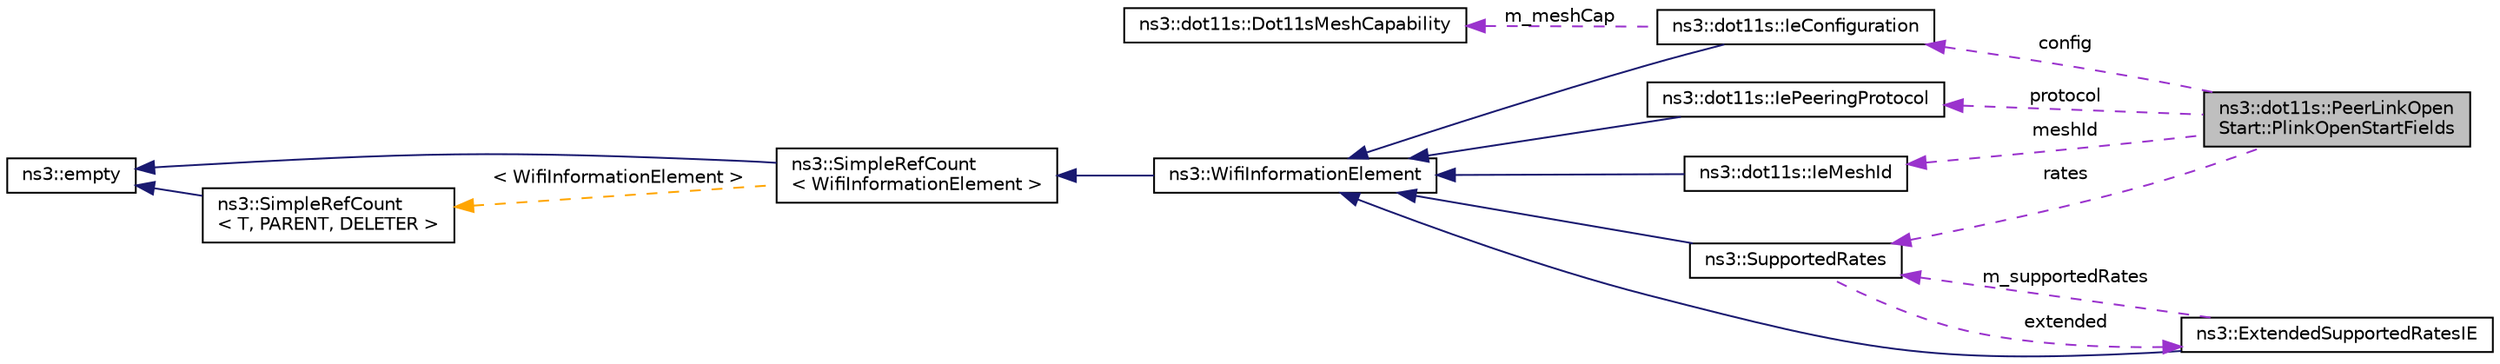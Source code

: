 digraph "ns3::dot11s::PeerLinkOpenStart::PlinkOpenStartFields"
{
 // LATEX_PDF_SIZE
  edge [fontname="Helvetica",fontsize="10",labelfontname="Helvetica",labelfontsize="10"];
  node [fontname="Helvetica",fontsize="10",shape=record];
  rankdir="LR";
  Node1 [label="ns3::dot11s::PeerLinkOpen\lStart::PlinkOpenStartFields",height=0.2,width=0.4,color="black", fillcolor="grey75", style="filled", fontcolor="black",tooltip="fields:"];
  Node2 -> Node1 [dir="back",color="darkorchid3",fontsize="10",style="dashed",label=" rates" ,fontname="Helvetica"];
  Node2 [label="ns3::SupportedRates",height=0.2,width=0.4,color="black", fillcolor="white", style="filled",URL="$classns3_1_1_supported_rates.html",tooltip="The Supported Rates Information Element."];
  Node3 -> Node2 [dir="back",color="midnightblue",fontsize="10",style="solid",fontname="Helvetica"];
  Node3 [label="ns3::WifiInformationElement",height=0.2,width=0.4,color="black", fillcolor="white", style="filled",URL="$classns3_1_1_wifi_information_element.html",tooltip="Information element, as defined in 802.11-2007 standard."];
  Node4 -> Node3 [dir="back",color="midnightblue",fontsize="10",style="solid",fontname="Helvetica"];
  Node4 [label="ns3::SimpleRefCount\l\< WifiInformationElement \>",height=0.2,width=0.4,color="black", fillcolor="white", style="filled",URL="$classns3_1_1_simple_ref_count.html",tooltip=" "];
  Node5 -> Node4 [dir="back",color="midnightblue",fontsize="10",style="solid",fontname="Helvetica"];
  Node5 [label="ns3::empty",height=0.2,width=0.4,color="black", fillcolor="white", style="filled",URL="$classns3_1_1empty.html",tooltip="make Callback use a separate empty type"];
  Node6 -> Node4 [dir="back",color="orange",fontsize="10",style="dashed",label=" \< WifiInformationElement \>" ,fontname="Helvetica"];
  Node6 [label="ns3::SimpleRefCount\l\< T, PARENT, DELETER \>",height=0.2,width=0.4,color="black", fillcolor="white", style="filled",URL="$classns3_1_1_simple_ref_count.html",tooltip="A template-based reference counting class."];
  Node5 -> Node6 [dir="back",color="midnightblue",fontsize="10",style="solid",fontname="Helvetica"];
  Node7 -> Node2 [dir="back",color="darkorchid3",fontsize="10",style="dashed",label=" extended" ,fontname="Helvetica"];
  Node7 [label="ns3::ExtendedSupportedRatesIE",height=0.2,width=0.4,color="black", fillcolor="white", style="filled",URL="$classns3_1_1_extended_supported_rates_i_e.html",tooltip="The Extended Supported Rates Information Element."];
  Node3 -> Node7 [dir="back",color="midnightblue",fontsize="10",style="solid",fontname="Helvetica"];
  Node2 -> Node7 [dir="back",color="darkorchid3",fontsize="10",style="dashed",label=" m_supportedRates" ,fontname="Helvetica"];
  Node8 -> Node1 [dir="back",color="darkorchid3",fontsize="10",style="dashed",label=" protocol" ,fontname="Helvetica"];
  Node8 [label="ns3::dot11s::IePeeringProtocol",height=0.2,width=0.4,color="black", fillcolor="white", style="filled",URL="$classns3_1_1dot11s_1_1_ie_peering_protocol.html",tooltip="Mesh Peering Protocol Identifier information element Note that it does not permit to set any value be..."];
  Node3 -> Node8 [dir="back",color="midnightblue",fontsize="10",style="solid",fontname="Helvetica"];
  Node9 -> Node1 [dir="back",color="darkorchid3",fontsize="10",style="dashed",label=" config" ,fontname="Helvetica"];
  Node9 [label="ns3::dot11s::IeConfiguration",height=0.2,width=0.4,color="black", fillcolor="white", style="filled",URL="$classns3_1_1dot11s_1_1_ie_configuration.html",tooltip="Describes Mesh Configuration Element see 7.3.2.86 of 802.11s draft 3.0."];
  Node3 -> Node9 [dir="back",color="midnightblue",fontsize="10",style="solid",fontname="Helvetica"];
  Node10 -> Node9 [dir="back",color="darkorchid3",fontsize="10",style="dashed",label=" m_meshCap" ,fontname="Helvetica"];
  Node10 [label="ns3::dot11s::Dot11sMeshCapability",height=0.2,width=0.4,color="black", fillcolor="white", style="filled",URL="$classns3_1_1dot11s_1_1_dot11s_mesh_capability.html",tooltip="A set of values indicating whether a mesh STA is a possible candidate for mesh peering establishment ..."];
  Node11 -> Node1 [dir="back",color="darkorchid3",fontsize="10",style="dashed",label=" meshId" ,fontname="Helvetica"];
  Node11 [label="ns3::dot11s::IeMeshId",height=0.2,width=0.4,color="black", fillcolor="white", style="filled",URL="$classns3_1_1dot11s_1_1_ie_mesh_id.html",tooltip="a IEEE 802.11 Mesh ID element (Section 8.4.2.101 of IEEE 802.11-2012)"];
  Node3 -> Node11 [dir="back",color="midnightblue",fontsize="10",style="solid",fontname="Helvetica"];
}
